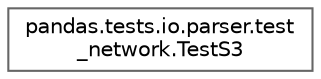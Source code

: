 digraph "Graphical Class Hierarchy"
{
 // LATEX_PDF_SIZE
  bgcolor="transparent";
  edge [fontname=Helvetica,fontsize=10,labelfontname=Helvetica,labelfontsize=10];
  node [fontname=Helvetica,fontsize=10,shape=box,height=0.2,width=0.4];
  rankdir="LR";
  Node0 [id="Node000000",label="pandas.tests.io.parser.test\l_network.TestS3",height=0.2,width=0.4,color="grey40", fillcolor="white", style="filled",URL="$d9/dda/classpandas_1_1tests_1_1io_1_1parser_1_1test__network_1_1TestS3.html",tooltip=" "];
}
